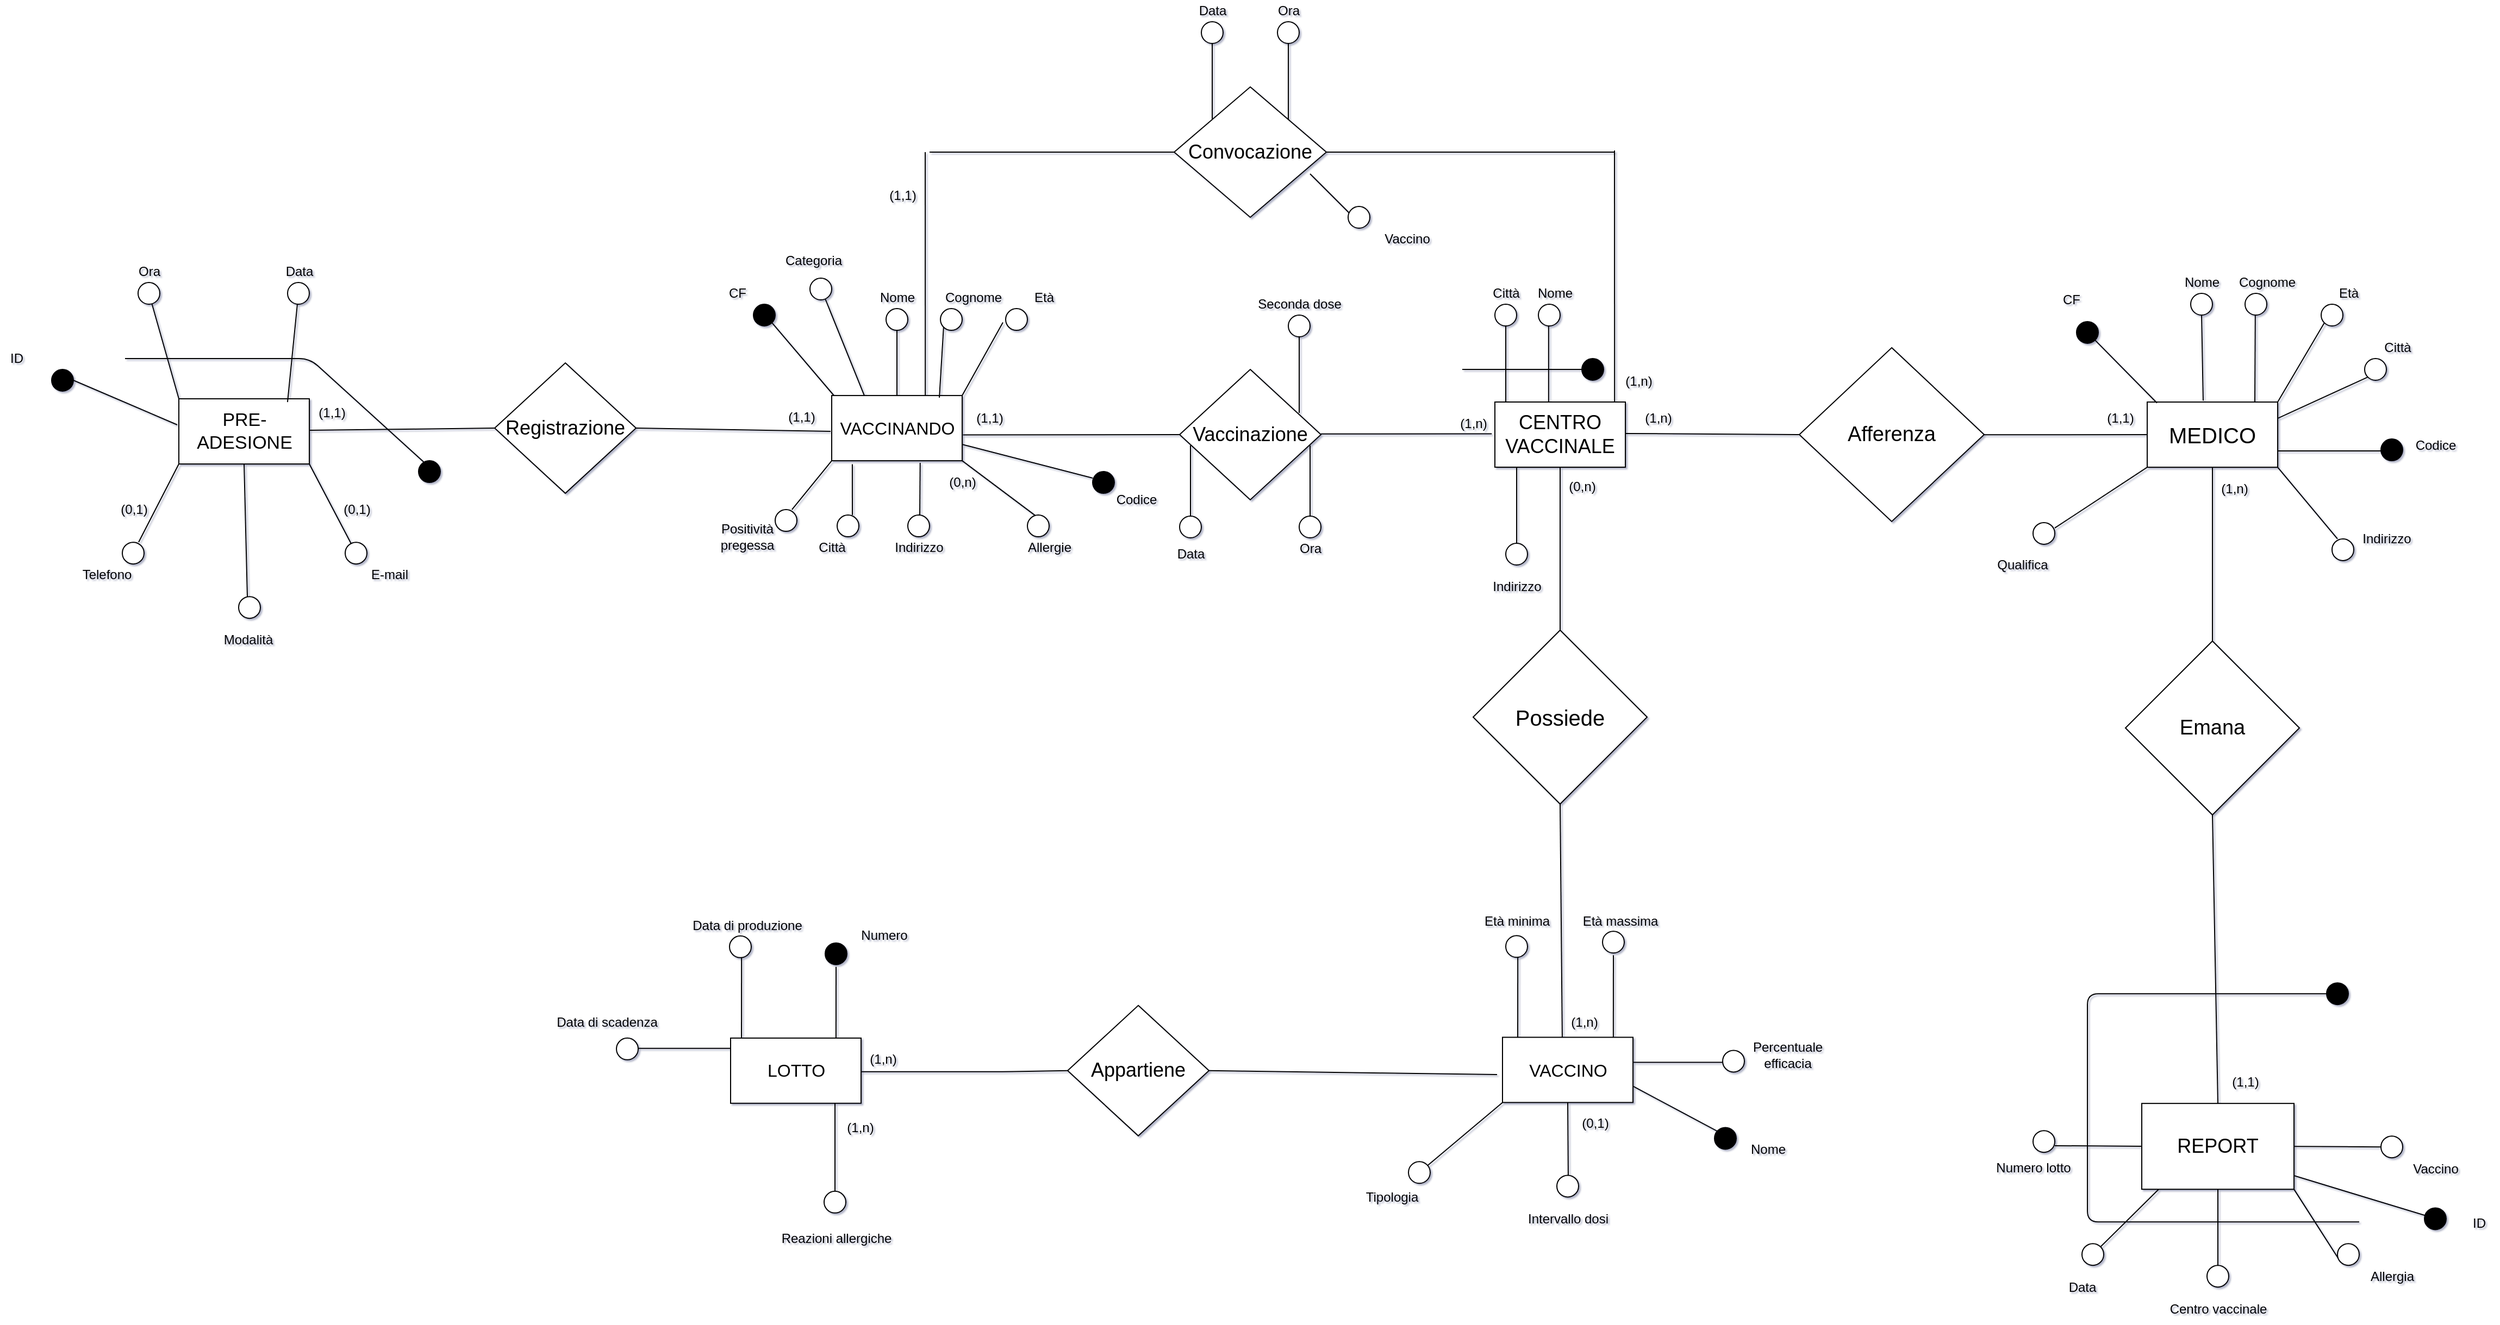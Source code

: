<mxfile version="14.9.8" type="github">
  <diagram id="3u40vcGfyuTVciJH6JJ8" name="Page-1">
    <mxGraphModel dx="1421" dy="1098" grid="1" gridSize="10" guides="1" tooltips="1" connect="1" arrows="1" fold="1" page="0" pageScale="1" pageWidth="1100" pageHeight="850" math="0" shadow="1">
      <root>
        <mxCell id="0" />
        <mxCell id="1" parent="0" />
        <mxCell id="0F26rQ8Cb6kZ93_CO29N-31" value="" style="endArrow=none;html=1;exitX=1.006;exitY=0.81;exitDx=0;exitDy=0;exitPerimeter=0;" parent="1" source="e-IhfpROFF-9cVEiDw-P-118" edge="1">
          <mxGeometry width="50" height="50" relative="1" as="geometry">
            <mxPoint x="632.88" y="370.14" as="sourcePoint" />
            <mxPoint x="790" y="370" as="targetPoint" />
          </mxGeometry>
        </mxCell>
        <mxCell id="0F26rQ8Cb6kZ93_CO29N-32" value="&lt;font style=&quot;font-size: 18px&quot;&gt;Vaccinazione&lt;/font&gt;" style="rhombus;whiteSpace=wrap;html=1;strokeWidth=1;fillColor=#FFFFFF;" parent="1" vertex="1">
          <mxGeometry x="790" y="310" width="130" height="120" as="geometry" />
        </mxCell>
        <mxCell id="0F26rQ8Cb6kZ93_CO29N-33" value="" style="endArrow=none;html=1;exitX=1.024;exitY=0.507;exitDx=0;exitDy=0;exitPerimeter=0;" parent="1" edge="1">
          <mxGeometry width="50" height="50" relative="1" as="geometry">
            <mxPoint x="920.0" y="369.43" as="sourcePoint" />
            <mxPoint x="1077.12" y="369.29" as="targetPoint" />
          </mxGeometry>
        </mxCell>
        <mxCell id="0F26rQ8Cb6kZ93_CO29N-34" value="&lt;font style=&quot;font-size: 18px&quot;&gt;CENTRO VACCINALE&lt;/font&gt;" style="rounded=0;whiteSpace=wrap;html=1;strokeWidth=1;fillColor=#FFFFFF;" parent="1" vertex="1">
          <mxGeometry x="1080" y="340" width="120" height="60" as="geometry" />
        </mxCell>
        <mxCell id="0F26rQ8Cb6kZ93_CO29N-39" value="" style="ellipse;whiteSpace=wrap;html=1;aspect=fixed;strokeWidth=1;" parent="1" vertex="1">
          <mxGeometry x="1080" y="250" width="20" height="20" as="geometry" />
        </mxCell>
        <mxCell id="0F26rQ8Cb6kZ93_CO29N-40" value="" style="ellipse;whiteSpace=wrap;html=1;aspect=fixed;strokeWidth=1;" parent="1" vertex="1">
          <mxGeometry x="1120" y="250" width="20" height="20" as="geometry" />
        </mxCell>
        <mxCell id="0F26rQ8Cb6kZ93_CO29N-41" value="" style="ellipse;whiteSpace=wrap;html=1;aspect=fixed;strokeWidth=1;" parent="1" vertex="1">
          <mxGeometry x="1090" y="470" width="20" height="20" as="geometry" />
        </mxCell>
        <mxCell id="0F26rQ8Cb6kZ93_CO29N-42" value="" style="endArrow=none;html=1;entryX=0;entryY=1;entryDx=0;entryDy=0;" parent="1" edge="1">
          <mxGeometry width="50" height="50" relative="1" as="geometry">
            <mxPoint x="1090" y="340" as="sourcePoint" />
            <mxPoint x="1089.999" y="270.001" as="targetPoint" />
            <Array as="points" />
          </mxGeometry>
        </mxCell>
        <mxCell id="0F26rQ8Cb6kZ93_CO29N-43" value="" style="endArrow=none;html=1;entryX=0;entryY=1;entryDx=0;entryDy=0;" parent="1" edge="1">
          <mxGeometry width="50" height="50" relative="1" as="geometry">
            <mxPoint x="1129.41" y="340" as="sourcePoint" />
            <mxPoint x="1129.409" y="270.001" as="targetPoint" />
            <Array as="points" />
          </mxGeometry>
        </mxCell>
        <mxCell id="0F26rQ8Cb6kZ93_CO29N-44" value="" style="endArrow=none;html=1;entryX=0;entryY=1;entryDx=0;entryDy=0;" parent="1" edge="1">
          <mxGeometry width="50" height="50" relative="1" as="geometry">
            <mxPoint x="1100" y="470" as="sourcePoint" />
            <mxPoint x="1099.999" y="400.001" as="targetPoint" />
            <Array as="points" />
          </mxGeometry>
        </mxCell>
        <mxCell id="0F26rQ8Cb6kZ93_CO29N-46" value="Città" style="text;html=1;align=center;verticalAlign=middle;resizable=0;points=[];autosize=1;strokeColor=none;" parent="1" vertex="1">
          <mxGeometry x="1070" y="230" width="40" height="20" as="geometry" />
        </mxCell>
        <mxCell id="0F26rQ8Cb6kZ93_CO29N-47" value="Nome" style="text;html=1;align=center;verticalAlign=middle;resizable=0;points=[];autosize=1;strokeColor=none;" parent="1" vertex="1">
          <mxGeometry x="1110" y="230" width="50" height="20" as="geometry" />
        </mxCell>
        <mxCell id="0F26rQ8Cb6kZ93_CO29N-48" value="" style="endArrow=none;html=1;" parent="1" edge="1">
          <mxGeometry width="50" height="50" relative="1" as="geometry">
            <mxPoint x="1160" y="310" as="sourcePoint" />
            <mxPoint x="1050" y="310" as="targetPoint" />
            <Array as="points" />
          </mxGeometry>
        </mxCell>
        <mxCell id="0F26rQ8Cb6kZ93_CO29N-51" value="" style="ellipse;whiteSpace=wrap;html=1;aspect=fixed;strokeWidth=1;fillColor=#000000;" parent="1" vertex="1">
          <mxGeometry x="1160" y="300" width="20" height="20" as="geometry" />
        </mxCell>
        <mxCell id="0F26rQ8Cb6kZ93_CO29N-53" value="(1,n)" style="text;html=1;align=center;verticalAlign=middle;resizable=0;points=[];autosize=1;strokeColor=none;" parent="1" vertex="1">
          <mxGeometry x="1040" y="350" width="40" height="20" as="geometry" />
        </mxCell>
        <mxCell id="0F26rQ8Cb6kZ93_CO29N-54" value="" style="endArrow=none;html=1;exitX=0.384;exitY=0.024;exitDx=0;exitDy=0;exitPerimeter=0;" parent="1" edge="1">
          <mxGeometry width="50" height="50" relative="1" as="geometry">
            <mxPoint x="556.08" y="341.44" as="sourcePoint" />
            <mxPoint x="556" y="110" as="targetPoint" />
          </mxGeometry>
        </mxCell>
        <mxCell id="0F26rQ8Cb6kZ93_CO29N-55" value="" style="endArrow=none;html=1;exitX=0.384;exitY=0.024;exitDx=0;exitDy=0;exitPerimeter=0;" parent="1" edge="1">
          <mxGeometry width="50" height="50" relative="1" as="geometry">
            <mxPoint x="1190.08" y="340.0" as="sourcePoint" />
            <mxPoint x="1190" y="108.56" as="targetPoint" />
          </mxGeometry>
        </mxCell>
        <mxCell id="0F26rQ8Cb6kZ93_CO29N-56" value="" style="endArrow=none;html=1;exitX=0;exitY=0.5;exitDx=0;exitDy=0;" parent="1" source="0F26rQ8Cb6kZ93_CO29N-58" edge="1">
          <mxGeometry width="50" height="50" relative="1" as="geometry">
            <mxPoint x="780" y="110" as="sourcePoint" />
            <mxPoint x="560" y="110" as="targetPoint" />
          </mxGeometry>
        </mxCell>
        <mxCell id="0F26rQ8Cb6kZ93_CO29N-57" value="" style="endArrow=none;html=1;entryX=1;entryY=0.5;entryDx=0;entryDy=0;" parent="1" target="0F26rQ8Cb6kZ93_CO29N-58" edge="1">
          <mxGeometry width="50" height="50" relative="1" as="geometry">
            <mxPoint x="1190" y="110" as="sourcePoint" />
            <mxPoint x="950" y="110" as="targetPoint" />
          </mxGeometry>
        </mxCell>
        <mxCell id="0F26rQ8Cb6kZ93_CO29N-58" value="&lt;font style=&quot;font-size: 18px&quot;&gt;Convocazione&lt;/font&gt;" style="rhombus;whiteSpace=wrap;html=1;strokeWidth=1;fillColor=#FFFFFF;" parent="1" vertex="1">
          <mxGeometry x="785" y="50" width="140" height="120" as="geometry" />
        </mxCell>
        <mxCell id="0F26rQ8Cb6kZ93_CO29N-59" value="" style="endArrow=none;html=1;entryX=0;entryY=1;entryDx=0;entryDy=0;" parent="1" edge="1">
          <mxGeometry width="50" height="50" relative="1" as="geometry">
            <mxPoint x="820" y="80" as="sourcePoint" />
            <mxPoint x="819.999" y="10.001" as="targetPoint" />
            <Array as="points" />
          </mxGeometry>
        </mxCell>
        <mxCell id="0F26rQ8Cb6kZ93_CO29N-60" value="" style="endArrow=none;html=1;entryX=0;entryY=1;entryDx=0;entryDy=0;" parent="1" edge="1">
          <mxGeometry width="50" height="50" relative="1" as="geometry">
            <mxPoint x="890" y="80" as="sourcePoint" />
            <mxPoint x="889.999" y="10.001" as="targetPoint" />
            <Array as="points" />
          </mxGeometry>
        </mxCell>
        <mxCell id="0F26rQ8Cb6kZ93_CO29N-61" value="" style="endArrow=none;html=1;entryX=0;entryY=1;entryDx=0;entryDy=0;" parent="1" edge="1">
          <mxGeometry width="50" height="50" relative="1" as="geometry">
            <mxPoint x="800" y="450" as="sourcePoint" />
            <mxPoint x="799.999" y="380.001" as="targetPoint" />
            <Array as="points" />
          </mxGeometry>
        </mxCell>
        <mxCell id="0F26rQ8Cb6kZ93_CO29N-62" value="" style="endArrow=none;html=1;entryX=0;entryY=1;entryDx=0;entryDy=0;" parent="1" edge="1">
          <mxGeometry width="50" height="50" relative="1" as="geometry">
            <mxPoint x="910" y="450" as="sourcePoint" />
            <mxPoint x="909.999" y="380.001" as="targetPoint" />
            <Array as="points" />
          </mxGeometry>
        </mxCell>
        <mxCell id="0F26rQ8Cb6kZ93_CO29N-64" value="" style="endArrow=none;html=1;entryX=0;entryY=1;entryDx=0;entryDy=0;" parent="1" edge="1">
          <mxGeometry width="50" height="50" relative="1" as="geometry">
            <mxPoint x="900" y="350" as="sourcePoint" />
            <mxPoint x="899.999" y="280.001" as="targetPoint" />
            <Array as="points" />
          </mxGeometry>
        </mxCell>
        <mxCell id="0F26rQ8Cb6kZ93_CO29N-66" value="" style="ellipse;whiteSpace=wrap;html=1;aspect=fixed;strokeWidth=1;" parent="1" vertex="1">
          <mxGeometry x="880" y="-10" width="20" height="20" as="geometry" />
        </mxCell>
        <mxCell id="0F26rQ8Cb6kZ93_CO29N-67" value="" style="ellipse;whiteSpace=wrap;html=1;aspect=fixed;strokeWidth=1;" parent="1" vertex="1">
          <mxGeometry x="810" y="-10" width="20" height="20" as="geometry" />
        </mxCell>
        <mxCell id="0F26rQ8Cb6kZ93_CO29N-68" value="" style="ellipse;whiteSpace=wrap;html=1;aspect=fixed;strokeWidth=1;" parent="1" vertex="1">
          <mxGeometry x="890" y="260" width="20" height="20" as="geometry" />
        </mxCell>
        <mxCell id="0F26rQ8Cb6kZ93_CO29N-69" value="" style="ellipse;whiteSpace=wrap;html=1;aspect=fixed;strokeWidth=1;" parent="1" vertex="1">
          <mxGeometry x="900" y="445" width="20" height="20" as="geometry" />
        </mxCell>
        <mxCell id="0F26rQ8Cb6kZ93_CO29N-70" value="" style="ellipse;whiteSpace=wrap;html=1;aspect=fixed;strokeWidth=1;" parent="1" vertex="1">
          <mxGeometry x="790" y="445" width="20" height="20" as="geometry" />
        </mxCell>
        <mxCell id="0F26rQ8Cb6kZ93_CO29N-71" value="Data" style="text;html=1;align=center;verticalAlign=middle;resizable=0;points=[];autosize=1;strokeColor=none;" parent="1" vertex="1">
          <mxGeometry x="800" y="-30" width="40" height="20" as="geometry" />
        </mxCell>
        <mxCell id="0F26rQ8Cb6kZ93_CO29N-72" value="Data" style="text;html=1;align=center;verticalAlign=middle;resizable=0;points=[];autosize=1;strokeColor=none;" parent="1" vertex="1">
          <mxGeometry x="780" y="470" width="40" height="20" as="geometry" />
        </mxCell>
        <mxCell id="0F26rQ8Cb6kZ93_CO29N-73" value="Ora" style="text;html=1;align=center;verticalAlign=middle;resizable=0;points=[];autosize=1;strokeColor=none;" parent="1" vertex="1">
          <mxGeometry x="890" y="465" width="40" height="20" as="geometry" />
        </mxCell>
        <mxCell id="0F26rQ8Cb6kZ93_CO29N-74" value="Seconda dose" style="text;html=1;align=center;verticalAlign=middle;resizable=0;points=[];autosize=1;strokeColor=none;" parent="1" vertex="1">
          <mxGeometry x="855" y="240" width="90" height="20" as="geometry" />
        </mxCell>
        <mxCell id="0F26rQ8Cb6kZ93_CO29N-75" value="Ora" style="text;html=1;align=center;verticalAlign=middle;resizable=0;points=[];autosize=1;strokeColor=none;" parent="1" vertex="1">
          <mxGeometry x="870" y="-30" width="40" height="20" as="geometry" />
        </mxCell>
        <mxCell id="0F26rQ8Cb6kZ93_CO29N-76" value="Indirizzo" style="text;html=1;align=center;verticalAlign=middle;resizable=0;points=[];autosize=1;strokeColor=none;" parent="1" vertex="1">
          <mxGeometry x="1070" y="500" width="60" height="20" as="geometry" />
        </mxCell>
        <mxCell id="0F26rQ8Cb6kZ93_CO29N-77" value="" style="endArrow=none;html=1;exitX=1.024;exitY=0.507;exitDx=0;exitDy=0;exitPerimeter=0;entryX=0;entryY=0.5;entryDx=0;entryDy=0;" parent="1" target="0F26rQ8Cb6kZ93_CO29N-79" edge="1">
          <mxGeometry width="50" height="50" relative="1" as="geometry">
            <mxPoint x="1200" y="368.96" as="sourcePoint" />
            <mxPoint x="1357.12" y="368.82" as="targetPoint" />
          </mxGeometry>
        </mxCell>
        <mxCell id="0F26rQ8Cb6kZ93_CO29N-78" value="&lt;font style=&quot;font-size: 20px&quot;&gt;Possiede&lt;/font&gt;" style="rhombus;whiteSpace=wrap;html=1;strokeWidth=1;fillColor=#FFFFFF;" parent="1" vertex="1">
          <mxGeometry x="1060" y="550" width="160" height="160" as="geometry" />
        </mxCell>
        <mxCell id="0F26rQ8Cb6kZ93_CO29N-79" value="&lt;font style=&quot;font-size: 19px&quot;&gt;Afferenza&lt;/font&gt;" style="rhombus;whiteSpace=wrap;html=1;strokeWidth=1;fillColor=#FFFFFF;" parent="1" vertex="1">
          <mxGeometry x="1360" y="290" width="170" height="160" as="geometry" />
        </mxCell>
        <mxCell id="0F26rQ8Cb6kZ93_CO29N-80" value="" style="endArrow=none;html=1;exitX=1.024;exitY=0.507;exitDx=0;exitDy=0;exitPerimeter=0;" parent="1" edge="1">
          <mxGeometry width="50" height="50" relative="1" as="geometry">
            <mxPoint x="1530" y="370.14" as="sourcePoint" />
            <mxPoint x="1687.12" y="370.0" as="targetPoint" />
          </mxGeometry>
        </mxCell>
        <mxCell id="0F26rQ8Cb6kZ93_CO29N-111" value="" style="endArrow=none;html=1;exitX=0.5;exitY=1;exitDx=0;exitDy=0;entryX=0.5;entryY=0;entryDx=0;entryDy=0;" parent="1" source="0F26rQ8Cb6kZ93_CO29N-34" target="0F26rQ8Cb6kZ93_CO29N-78" edge="1">
          <mxGeometry width="50" height="50" relative="1" as="geometry">
            <mxPoint x="1150" y="479.55" as="sourcePoint" />
            <mxPoint x="1307.12" y="479.41" as="targetPoint" />
          </mxGeometry>
        </mxCell>
        <mxCell id="0F26rQ8Cb6kZ93_CO29N-112" value="" style="endArrow=none;html=1;exitX=0.5;exitY=1;exitDx=0;exitDy=0;entryX=0.5;entryY=0;entryDx=0;entryDy=0;" parent="1" edge="1">
          <mxGeometry width="50" height="50" relative="1" as="geometry">
            <mxPoint x="1140" y="710" as="sourcePoint" />
            <mxPoint x="1142" y="929" as="targetPoint" />
          </mxGeometry>
        </mxCell>
        <mxCell id="0F26rQ8Cb6kZ93_CO29N-124" value="(1,n)" style="text;html=1;align=center;verticalAlign=middle;resizable=0;points=[];autosize=1;strokeColor=none;" parent="1" vertex="1">
          <mxGeometry x="1212" y="346" width="35" height="18" as="geometry" />
        </mxCell>
        <mxCell id="0F26rQ8Cb6kZ93_CO29N-125" value="(0,n)" style="text;html=1;align=center;verticalAlign=middle;resizable=0;points=[];autosize=1;strokeColor=none;" parent="1" vertex="1">
          <mxGeometry x="1142" y="409" width="35" height="18" as="geometry" />
        </mxCell>
        <mxCell id="0F26rQ8Cb6kZ93_CO29N-141" value="" style="endArrow=none;html=1;exitX=0;exitY=0.5;exitDx=0;exitDy=0;entryX=1;entryY=0.5;entryDx=0;entryDy=0;" parent="1" target="0F26rQ8Cb6kZ93_CO29N-168" edge="1">
          <mxGeometry width="50" height="50" relative="1" as="geometry">
            <mxPoint x="1082" y="959" as="sourcePoint" />
            <mxPoint x="830" y="929" as="targetPoint" />
          </mxGeometry>
        </mxCell>
        <mxCell id="0F26rQ8Cb6kZ93_CO29N-143" value="" style="endArrow=none;html=1;exitX=0;exitY=0.5;exitDx=0;exitDy=0;" parent="1" source="0F26rQ8Cb6kZ93_CO29N-168" edge="1">
          <mxGeometry width="50" height="50" relative="1" as="geometry">
            <mxPoint x="647" y="955.83" as="sourcePoint" />
            <mxPoint x="507" y="956.42" as="targetPoint" />
            <Array as="points">
              <mxPoint x="627" y="956.42" />
              <mxPoint x="457" y="956.42" />
            </Array>
          </mxGeometry>
        </mxCell>
        <mxCell id="0F26rQ8Cb6kZ93_CO29N-145" value="" style="endArrow=none;html=1;" parent="1" edge="1">
          <mxGeometry width="50" height="50" relative="1" as="geometry">
            <mxPoint x="473" y="985.42" as="sourcePoint" />
            <mxPoint x="473" y="1068.42" as="targetPoint" />
          </mxGeometry>
        </mxCell>
        <mxCell id="0F26rQ8Cb6kZ93_CO29N-146" value="" style="endArrow=none;html=1;entryX=0.721;entryY=-0.003;entryDx=0;entryDy=0;entryPerimeter=0;" parent="1" edge="1">
          <mxGeometry width="50" height="50" relative="1" as="geometry">
            <mxPoint x="474" y="859.84" as="sourcePoint" />
            <mxPoint x="473.935" y="935.42" as="targetPoint" />
          </mxGeometry>
        </mxCell>
        <mxCell id="0F26rQ8Cb6kZ93_CO29N-147" value="" style="endArrow=none;html=1;entryX=0.721;entryY=-0.003;entryDx=0;entryDy=0;entryPerimeter=0;" parent="1" edge="1">
          <mxGeometry width="50" height="50" relative="1" as="geometry">
            <mxPoint x="387.07" y="849.84" as="sourcePoint" />
            <mxPoint x="387.005" y="925.42" as="targetPoint" />
          </mxGeometry>
        </mxCell>
        <mxCell id="0F26rQ8Cb6kZ93_CO29N-148" value="" style="ellipse;whiteSpace=wrap;html=1;aspect=fixed;strokeWidth=1;fillColor=#000000;" parent="1" vertex="1">
          <mxGeometry x="464" y="837.84" width="20" height="20" as="geometry" />
        </mxCell>
        <mxCell id="0F26rQ8Cb6kZ93_CO29N-149" value="" style="ellipse;whiteSpace=wrap;html=1;aspect=fixed;strokeWidth=1;" parent="1" vertex="1">
          <mxGeometry x="376" y="831.42" width="20" height="20" as="geometry" />
        </mxCell>
        <mxCell id="0F26rQ8Cb6kZ93_CO29N-150" value="Data di produzione" style="text;html=1;align=center;verticalAlign=middle;resizable=0;points=[];autosize=1;strokeColor=none;" parent="1" vertex="1">
          <mxGeometry x="337" y="813.42" width="110" height="18" as="geometry" />
        </mxCell>
        <mxCell id="0F26rQ8Cb6kZ93_CO29N-151" value="Numero" style="text;html=1;align=center;verticalAlign=middle;resizable=0;points=[];autosize=1;strokeColor=none;" parent="1" vertex="1">
          <mxGeometry x="488" y="820.84" width="60" height="20" as="geometry" />
        </mxCell>
        <mxCell id="0F26rQ8Cb6kZ93_CO29N-152" value="" style="ellipse;whiteSpace=wrap;html=1;aspect=fixed;strokeWidth=1;" parent="1" vertex="1">
          <mxGeometry x="463" y="1066.42" width="20" height="20" as="geometry" />
        </mxCell>
        <mxCell id="0F26rQ8Cb6kZ93_CO29N-153" value="Reazioni allergiche " style="text;html=1;align=center;verticalAlign=middle;resizable=0;points=[];autosize=1;strokeColor=none;" parent="1" vertex="1">
          <mxGeometry x="418" y="1101.42" width="111" height="18" as="geometry" />
        </mxCell>
        <mxCell id="0F26rQ8Cb6kZ93_CO29N-154" value="" style="endArrow=none;html=1;" parent="1" edge="1">
          <mxGeometry width="50" height="50" relative="1" as="geometry">
            <mxPoint x="292" y="934.83" as="sourcePoint" />
            <mxPoint x="377" y="934.83" as="targetPoint" />
          </mxGeometry>
        </mxCell>
        <mxCell id="0F26rQ8Cb6kZ93_CO29N-155" value="" style="ellipse;whiteSpace=wrap;html=1;aspect=fixed;strokeWidth=1;fillColor=#FFFFFF;" parent="1" vertex="1">
          <mxGeometry x="272" y="925.42" width="20" height="20" as="geometry" />
        </mxCell>
        <mxCell id="0F26rQ8Cb6kZ93_CO29N-156" value="Data di scadenza" style="text;html=1;align=center;verticalAlign=middle;resizable=0;points=[];autosize=1;strokeColor=none;" parent="1" vertex="1">
          <mxGeometry x="208" y="901.42" width="110" height="20" as="geometry" />
        </mxCell>
        <mxCell id="0F26rQ8Cb6kZ93_CO29N-159" value="(1,n)" style="text;html=1;align=center;verticalAlign=middle;resizable=0;points=[];autosize=1;strokeColor=none;" parent="1" vertex="1">
          <mxGeometry x="497" y="935.42" width="40" height="20" as="geometry" />
        </mxCell>
        <mxCell id="0F26rQ8Cb6kZ93_CO29N-160" value="(1,n)" style="text;html=1;align=center;verticalAlign=middle;resizable=0;points=[];autosize=1;strokeColor=none;" parent="1" vertex="1">
          <mxGeometry x="478" y="999.42" width="35" height="18" as="geometry" />
        </mxCell>
        <mxCell id="0F26rQ8Cb6kZ93_CO29N-168" value="&lt;font style=&quot;font-size: 18px&quot;&gt;Appartiene&lt;/font&gt;" style="rhombus;whiteSpace=wrap;html=1;strokeWidth=1;fillColor=#FFFFFF;" parent="1" vertex="1">
          <mxGeometry x="687" y="895.42" width="130" height="120" as="geometry" />
        </mxCell>
        <mxCell id="0F26rQ8Cb6kZ93_CO29N-169" value="" style="rounded=0;whiteSpace=wrap;html=1;" parent="1" vertex="1">
          <mxGeometry x="377" y="925.42" width="120" height="60" as="geometry" />
        </mxCell>
        <mxCell id="0F26rQ8Cb6kZ93_CO29N-170" value="LOTTO" style="text;html=1;resizable=0;autosize=1;align=center;verticalAlign=middle;points=[];fillColor=none;strokeColor=none;rounded=0;fontSize=16;" parent="1" vertex="1">
          <mxGeometry x="402" y="945.42" width="70" height="20" as="geometry" />
        </mxCell>
        <mxCell id="0F26rQ8Cb6kZ93_CO29N-195" value="&lt;font style=&quot;font-size: 18px&quot;&gt;Registrazione&lt;/font&gt;" style="rhombus;whiteSpace=wrap;html=1;strokeWidth=1;fillColor=#FFFFFF;" parent="1" vertex="1">
          <mxGeometry x="160" y="304.04" width="130" height="120" as="geometry" />
        </mxCell>
        <mxCell id="0F26rQ8Cb6kZ93_CO29N-196" value="" style="endArrow=none;html=1;entryX=0;entryY=0.5;entryDx=0;entryDy=0;" parent="1" target="0F26rQ8Cb6kZ93_CO29N-195" edge="1">
          <mxGeometry width="50" height="50" relative="1" as="geometry">
            <mxPoint x="-10" y="366" as="sourcePoint" />
            <mxPoint x="190" y="366" as="targetPoint" />
          </mxGeometry>
        </mxCell>
        <mxCell id="4PJkP2hZGQYC7vFWOn__-1" value="(1,n)" style="text;html=1;align=center;verticalAlign=middle;resizable=0;points=[];autosize=1;strokeColor=none;" parent="1" vertex="1">
          <mxGeometry x="1194" y="312" width="35" height="18" as="geometry" />
        </mxCell>
        <mxCell id="4PJkP2hZGQYC7vFWOn__-3" value="" style="endArrow=none;html=1;" parent="1" edge="1">
          <mxGeometry width="50" height="50" relative="1" as="geometry">
            <mxPoint x="950" y="170" as="sourcePoint" />
            <mxPoint x="910" y="130" as="targetPoint" />
            <Array as="points" />
          </mxGeometry>
        </mxCell>
        <mxCell id="4PJkP2hZGQYC7vFWOn__-4" value="" style="ellipse;whiteSpace=wrap;html=1;aspect=fixed;strokeWidth=1;" parent="1" vertex="1">
          <mxGeometry x="945" y="160" width="20" height="20" as="geometry" />
        </mxCell>
        <mxCell id="4PJkP2hZGQYC7vFWOn__-5" value="Vaccino" style="text;html=1;align=center;verticalAlign=middle;resizable=0;points=[];autosize=1;strokeColor=none;" parent="1" vertex="1">
          <mxGeometry x="969" y="180" width="60" height="20" as="geometry" />
        </mxCell>
        <mxCell id="4PJkP2hZGQYC7vFWOn__-6" value="&lt;font style=&quot;font-size: 19px&quot;&gt;Emana&lt;/font&gt;" style="rhombus;whiteSpace=wrap;html=1;strokeWidth=1;fillColor=#FFFFFF;" parent="1" vertex="1">
          <mxGeometry x="1660" y="560" width="160" height="160" as="geometry" />
        </mxCell>
        <mxCell id="4PJkP2hZGQYC7vFWOn__-7" value="" style="endArrow=none;html=1;entryX=0.11;entryY=1.002;entryDx=0;entryDy=0;entryPerimeter=0;" parent="1" source="4PJkP2hZGQYC7vFWOn__-9" target="4PJkP2hZGQYC7vFWOn__-19" edge="1">
          <mxGeometry width="50" height="50" relative="1" as="geometry">
            <mxPoint x="1610.06" y="1116.84" as="sourcePoint" />
            <mxPoint x="1690" y="1094.58" as="targetPoint" />
          </mxGeometry>
        </mxCell>
        <mxCell id="4PJkP2hZGQYC7vFWOn__-8" value="" style="endArrow=none;html=1;entryX=0.5;entryY=1;entryDx=0;entryDy=0;" parent="1" target="4PJkP2hZGQYC7vFWOn__-19" edge="1">
          <mxGeometry width="50" height="50" relative="1" as="geometry">
            <mxPoint x="1745" y="1134.58" as="sourcePoint" />
            <mxPoint x="1804.995" y="640.0" as="targetPoint" />
          </mxGeometry>
        </mxCell>
        <mxCell id="4PJkP2hZGQYC7vFWOn__-9" value="" style="ellipse;whiteSpace=wrap;html=1;aspect=fixed;strokeWidth=1;" parent="1" vertex="1">
          <mxGeometry x="1620" y="1114.58" width="20" height="20" as="geometry" />
        </mxCell>
        <mxCell id="4PJkP2hZGQYC7vFWOn__-10" value="" style="ellipse;whiteSpace=wrap;html=1;aspect=fixed;strokeWidth=1;" parent="1" vertex="1">
          <mxGeometry x="1735" y="1134.58" width="20" height="20" as="geometry" />
        </mxCell>
        <mxCell id="4PJkP2hZGQYC7vFWOn__-11" value="" style="endArrow=none;html=1;exitX=1;exitY=1;exitDx=0;exitDy=0;entryX=0;entryY=1;entryDx=0;entryDy=0;" parent="1" source="4PJkP2hZGQYC7vFWOn__-19" target="4PJkP2hZGQYC7vFWOn__-12" edge="1">
          <mxGeometry width="50" height="50" relative="1" as="geometry">
            <mxPoint x="1804.48" y="660" as="sourcePoint" />
            <mxPoint x="1935" y="994.58" as="targetPoint" />
          </mxGeometry>
        </mxCell>
        <mxCell id="4PJkP2hZGQYC7vFWOn__-12" value="" style="ellipse;whiteSpace=wrap;html=1;aspect=fixed;strokeWidth=1;" parent="1" vertex="1">
          <mxGeometry x="1855" y="1114.58" width="20" height="20" as="geometry" />
        </mxCell>
        <mxCell id="4PJkP2hZGQYC7vFWOn__-13" value="Data" style="text;html=1;align=center;verticalAlign=middle;resizable=0;points=[];autosize=1;strokeColor=none;" parent="1" vertex="1">
          <mxGeometry x="1600" y="1144.58" width="40" height="20" as="geometry" />
        </mxCell>
        <mxCell id="4PJkP2hZGQYC7vFWOn__-14" value="Centro vaccinale" style="text;html=1;align=center;verticalAlign=middle;resizable=0;points=[];autosize=1;strokeColor=none;" parent="1" vertex="1">
          <mxGeometry x="1695" y="1164.58" width="100" height="20" as="geometry" />
        </mxCell>
        <mxCell id="4PJkP2hZGQYC7vFWOn__-15" value="Allergia" style="text;html=1;align=center;verticalAlign=middle;resizable=0;points=[];autosize=1;strokeColor=none;" parent="1" vertex="1">
          <mxGeometry x="1875" y="1134.58" width="60" height="20" as="geometry" />
        </mxCell>
        <mxCell id="4PJkP2hZGQYC7vFWOn__-19" value="&lt;font style=&quot;font-size: 18px&quot;&gt;REPORT&lt;/font&gt;" style="rounded=0;whiteSpace=wrap;html=1;" parent="1" vertex="1">
          <mxGeometry x="1675" y="985.58" width="140" height="79" as="geometry" />
        </mxCell>
        <mxCell id="4PJkP2hZGQYC7vFWOn__-20" value="" style="endArrow=none;html=1;entryX=0.5;entryY=1;entryDx=0;entryDy=0;exitX=0.5;exitY=0;exitDx=0;exitDy=0;" parent="1" source="4PJkP2hZGQYC7vFWOn__-19" target="4PJkP2hZGQYC7vFWOn__-6" edge="1">
          <mxGeometry width="50" height="50" relative="1" as="geometry">
            <mxPoint x="1740" y="980" as="sourcePoint" />
            <mxPoint x="1555" y="814.58" as="targetPoint" />
          </mxGeometry>
        </mxCell>
        <mxCell id="4PJkP2hZGQYC7vFWOn__-22" value="" style="endArrow=none;html=1;exitX=1;exitY=0.5;exitDx=0;exitDy=0;" parent="1" source="4PJkP2hZGQYC7vFWOn__-19" edge="1">
          <mxGeometry width="50" height="50" relative="1" as="geometry">
            <mxPoint x="1825" y="1074.58" as="sourcePoint" />
            <mxPoint x="1895" y="1025.58" as="targetPoint" />
          </mxGeometry>
        </mxCell>
        <mxCell id="4PJkP2hZGQYC7vFWOn__-23" value="" style="ellipse;whiteSpace=wrap;html=1;aspect=fixed;strokeWidth=1;" parent="1" vertex="1">
          <mxGeometry x="1895" y="1015.58" width="20" height="20" as="geometry" />
        </mxCell>
        <mxCell id="4PJkP2hZGQYC7vFWOn__-26" value="" style="endArrow=none;html=1;exitX=1;exitY=0.5;exitDx=0;exitDy=0;" parent="1" edge="1">
          <mxGeometry width="50" height="50" relative="1" as="geometry">
            <mxPoint x="1595" y="1024.49" as="sourcePoint" />
            <mxPoint x="1675" y="1024.99" as="targetPoint" />
          </mxGeometry>
        </mxCell>
        <mxCell id="4PJkP2hZGQYC7vFWOn__-27" value="" style="ellipse;whiteSpace=wrap;html=1;aspect=fixed;strokeWidth=1;" parent="1" vertex="1">
          <mxGeometry x="1575" y="1010.58" width="20" height="20" as="geometry" />
        </mxCell>
        <mxCell id="4PJkP2hZGQYC7vFWOn__-28" value="Numero lotto" style="text;html=1;align=center;verticalAlign=middle;resizable=0;points=[];autosize=1;strokeColor=none;" parent="1" vertex="1">
          <mxGeometry x="1535" y="1034.58" width="80" height="20" as="geometry" />
        </mxCell>
        <mxCell id="4PJkP2hZGQYC7vFWOn__-29" value="Vaccino" style="text;html=1;align=center;verticalAlign=middle;resizable=0;points=[];autosize=1;strokeColor=none;" parent="1" vertex="1">
          <mxGeometry x="1915" y="1035.58" width="60" height="20" as="geometry" />
        </mxCell>
        <mxCell id="4PJkP2hZGQYC7vFWOn__-30" value="(1,1)" style="text;html=1;align=center;verticalAlign=middle;resizable=0;points=[];autosize=1;strokeColor=none;" parent="1" vertex="1">
          <mxGeometry x="1750" y="955.58" width="40" height="20" as="geometry" />
        </mxCell>
        <mxCell id="4PJkP2hZGQYC7vFWOn__-34" value="" style="ellipse;whiteSpace=wrap;html=1;aspect=fixed;strokeWidth=1;fillColor=#000000;" parent="1" vertex="1">
          <mxGeometry x="1845" y="874.58" width="20" height="20" as="geometry" />
        </mxCell>
        <mxCell id="4PJkP2hZGQYC7vFWOn__-35" value="" style="endArrow=none;html=1;" parent="1" target="4PJkP2hZGQYC7vFWOn__-34" edge="1">
          <mxGeometry width="50" height="50" relative="1" as="geometry">
            <mxPoint x="1875" y="1094.58" as="sourcePoint" />
            <mxPoint x="1625" y="964.58" as="targetPoint" />
            <Array as="points">
              <mxPoint x="1625" y="1094.58" />
              <mxPoint x="1625" y="884.58" />
            </Array>
          </mxGeometry>
        </mxCell>
        <mxCell id="e-IhfpROFF-9cVEiDw-P-52" value="&lt;font style=&quot;font-size: 17px&quot;&gt;PRE-ADESIONE&lt;/font&gt;" style="rounded=0;whiteSpace=wrap;html=1;" parent="1" vertex="1">
          <mxGeometry x="-130.5" y="337.04" width="120" height="60" as="geometry" />
        </mxCell>
        <mxCell id="e-IhfpROFF-9cVEiDw-P-53" value="" style="endArrow=none;html=1;exitX=0.669;exitY=0.192;exitDx=0;exitDy=0;exitPerimeter=0;" parent="1" edge="1">
          <mxGeometry width="50" height="50" relative="1" as="geometry">
            <mxPoint x="-30.53" y="340.04" as="sourcePoint" />
            <mxPoint x="-20.5" y="240.0" as="targetPoint" />
          </mxGeometry>
        </mxCell>
        <mxCell id="e-IhfpROFF-9cVEiDw-P-54" value="" style="ellipse;whiteSpace=wrap;html=1;aspect=fixed;strokeWidth=1;" parent="1" vertex="1">
          <mxGeometry x="-30.5" y="230.0" width="20" height="20" as="geometry" />
        </mxCell>
        <mxCell id="e-IhfpROFF-9cVEiDw-P-55" value="Data " style="text;html=1;align=center;verticalAlign=middle;resizable=0;points=[];autosize=1;strokeColor=none;" parent="1" vertex="1">
          <mxGeometry x="-40.5" y="210.0" width="40" height="20" as="geometry" />
        </mxCell>
        <mxCell id="e-IhfpROFF-9cVEiDw-P-56" value="" style="endArrow=none;html=1;exitX=0;exitY=0;exitDx=0;exitDy=0;" parent="1" edge="1">
          <mxGeometry width="50" height="50" relative="1" as="geometry">
            <mxPoint x="-130.5" y="337.04" as="sourcePoint" />
            <mxPoint x="-158" y="240.0" as="targetPoint" />
          </mxGeometry>
        </mxCell>
        <mxCell id="e-IhfpROFF-9cVEiDw-P-57" value="" style="ellipse;whiteSpace=wrap;html=1;aspect=fixed;strokeWidth=1;" parent="1" vertex="1">
          <mxGeometry x="-168" y="230.0" width="20" height="20" as="geometry" />
        </mxCell>
        <mxCell id="e-IhfpROFF-9cVEiDw-P-58" value="Ora" style="text;html=1;align=center;verticalAlign=middle;resizable=0;points=[];autosize=1;strokeColor=none;" parent="1" vertex="1">
          <mxGeometry x="-178" y="210.0" width="40" height="20" as="geometry" />
        </mxCell>
        <mxCell id="e-IhfpROFF-9cVEiDw-P-60" value="" style="ellipse;whiteSpace=wrap;html=1;aspect=fixed;strokeWidth=1;fillColor=#000000;" parent="1" vertex="1">
          <mxGeometry x="-247.5" y="310.0" width="20" height="20" as="geometry" />
        </mxCell>
        <mxCell id="e-IhfpROFF-9cVEiDw-P-61" value="(1,1)" style="text;html=1;align=center;verticalAlign=middle;resizable=0;points=[];autosize=1;strokeColor=none;" parent="1" vertex="1">
          <mxGeometry x="-10.5" y="340.04" width="40" height="20" as="geometry" />
        </mxCell>
        <mxCell id="e-IhfpROFF-9cVEiDw-P-64" value="" style="endArrow=none;html=1;entryX=0;entryY=1;entryDx=0;entryDy=0;" parent="1" target="e-IhfpROFF-9cVEiDw-P-52" edge="1">
          <mxGeometry width="50" height="50" relative="1" as="geometry">
            <mxPoint x="-167.5" y="469.04" as="sourcePoint" />
            <mxPoint x="-148" y="250.0" as="targetPoint" />
          </mxGeometry>
        </mxCell>
        <mxCell id="e-IhfpROFF-9cVEiDw-P-65" value="" style="endArrow=none;html=1;entryX=1;entryY=1;entryDx=0;entryDy=0;" parent="1" target="e-IhfpROFF-9cVEiDw-P-52" edge="1">
          <mxGeometry width="50" height="50" relative="1" as="geometry">
            <mxPoint x="32.5" y="479.04" as="sourcePoint" />
            <mxPoint x="22.5" y="549.04" as="targetPoint" />
          </mxGeometry>
        </mxCell>
        <mxCell id="e-IhfpROFF-9cVEiDw-P-66" value="" style="endArrow=none;html=1;entryX=0.5;entryY=1;entryDx=0;entryDy=0;" parent="1" target="e-IhfpROFF-9cVEiDw-P-52" edge="1">
          <mxGeometry width="50" height="50" relative="1" as="geometry">
            <mxPoint x="-67.5" y="519.04" as="sourcePoint" />
            <mxPoint x="22.5" y="549.04" as="targetPoint" />
          </mxGeometry>
        </mxCell>
        <mxCell id="e-IhfpROFF-9cVEiDw-P-67" value="" style="ellipse;whiteSpace=wrap;html=1;aspect=fixed;strokeWidth=1;" parent="1" vertex="1">
          <mxGeometry x="22.5" y="469.08" width="20" height="20" as="geometry" />
        </mxCell>
        <mxCell id="e-IhfpROFF-9cVEiDw-P-68" value="" style="ellipse;whiteSpace=wrap;html=1;aspect=fixed;strokeWidth=1;" parent="1" vertex="1">
          <mxGeometry x="-75.5" y="519.08" width="20" height="20" as="geometry" />
        </mxCell>
        <mxCell id="e-IhfpROFF-9cVEiDw-P-69" value="" style="ellipse;whiteSpace=wrap;html=1;aspect=fixed;strokeWidth=1;" parent="1" vertex="1">
          <mxGeometry x="-182.5" y="469.08" width="20" height="20" as="geometry" />
        </mxCell>
        <mxCell id="e-IhfpROFF-9cVEiDw-P-70" value="Telefono" style="text;html=1;align=center;verticalAlign=middle;resizable=0;points=[];autosize=1;strokeColor=none;" parent="1" vertex="1">
          <mxGeometry x="-227.5" y="489.04" width="60" height="20" as="geometry" />
        </mxCell>
        <mxCell id="e-IhfpROFF-9cVEiDw-P-71" value="E-mail" style="text;html=1;align=center;verticalAlign=middle;resizable=0;points=[];autosize=1;strokeColor=none;" parent="1" vertex="1">
          <mxGeometry x="37.5" y="489.04" width="50" height="20" as="geometry" />
        </mxCell>
        <mxCell id="e-IhfpROFF-9cVEiDw-P-72" value="(0,1)" style="text;html=1;align=center;verticalAlign=middle;resizable=0;points=[];autosize=1;strokeColor=none;" parent="1" vertex="1">
          <mxGeometry x="12.5" y="429.04" width="40" height="20" as="geometry" />
        </mxCell>
        <mxCell id="e-IhfpROFF-9cVEiDw-P-73" value="(0,1)" style="text;html=1;align=center;verticalAlign=middle;resizable=0;points=[];autosize=1;strokeColor=none;" parent="1" vertex="1">
          <mxGeometry x="-192.5" y="429.04" width="40" height="20" as="geometry" />
        </mxCell>
        <mxCell id="e-IhfpROFF-9cVEiDw-P-74" value="Modalità" style="text;html=1;align=center;verticalAlign=middle;resizable=0;points=[];autosize=1;strokeColor=none;" parent="1" vertex="1">
          <mxGeometry x="-97.5" y="549.04" width="60" height="20" as="geometry" />
        </mxCell>
        <mxCell id="e-IhfpROFF-9cVEiDw-P-117" value="" style="rounded=0;whiteSpace=wrap;html=1;" parent="1" vertex="1">
          <mxGeometry x="470" y="334.04" width="120" height="60" as="geometry" />
        </mxCell>
        <mxCell id="e-IhfpROFF-9cVEiDw-P-118" value="VACCINANDO" style="text;html=1;resizable=0;autosize=1;align=center;verticalAlign=middle;points=[];fillColor=none;strokeColor=none;rounded=0;fontSize=16;" parent="1" vertex="1">
          <mxGeometry x="470" y="354.04" width="120" height="20" as="geometry" />
        </mxCell>
        <mxCell id="e-IhfpROFF-9cVEiDw-P-119" value="" style="ellipse;whiteSpace=wrap;html=1;aspect=fixed;strokeWidth=1;fillColor=#000000;" parent="1" vertex="1">
          <mxGeometry x="398" y="250.0" width="20" height="20" as="geometry" />
        </mxCell>
        <mxCell id="e-IhfpROFF-9cVEiDw-P-120" value="" style="endArrow=none;html=1;entryX=1;entryY=1;entryDx=0;entryDy=0;" parent="1" target="e-IhfpROFF-9cVEiDw-P-119" edge="1">
          <mxGeometry width="50" height="50" relative="1" as="geometry">
            <mxPoint x="472" y="334.0" as="sourcePoint" />
            <mxPoint x="480.0" y="274.04" as="targetPoint" />
          </mxGeometry>
        </mxCell>
        <mxCell id="e-IhfpROFF-9cVEiDw-P-121" value="&lt;div&gt;CF&lt;/div&gt;" style="text;html=1;align=center;verticalAlign=middle;resizable=0;points=[];autosize=1;strokeColor=none;" parent="1" vertex="1">
          <mxGeometry x="368" y="230" width="30" height="20" as="geometry" />
        </mxCell>
        <mxCell id="e-IhfpROFF-9cVEiDw-P-122" value="" style="ellipse;whiteSpace=wrap;html=1;aspect=fixed;strokeWidth=1;" parent="1" vertex="1">
          <mxGeometry x="520" y="254.04" width="20" height="20" as="geometry" />
        </mxCell>
        <mxCell id="e-IhfpROFF-9cVEiDw-P-123" value="" style="endArrow=none;html=1;entryX=0.5;entryY=1;entryDx=0;entryDy=0;" parent="1" source="e-IhfpROFF-9cVEiDw-P-117" target="e-IhfpROFF-9cVEiDw-P-122" edge="1">
          <mxGeometry width="50" height="50" relative="1" as="geometry">
            <mxPoint x="880" y="424.04" as="sourcePoint" />
            <mxPoint x="930" y="374.04" as="targetPoint" />
          </mxGeometry>
        </mxCell>
        <mxCell id="e-IhfpROFF-9cVEiDw-P-124" value="Nome" style="text;html=1;align=center;verticalAlign=middle;resizable=0;points=[];autosize=1;strokeColor=none;" parent="1" vertex="1">
          <mxGeometry x="505" y="234.04" width="50" height="20" as="geometry" />
        </mxCell>
        <mxCell id="e-IhfpROFF-9cVEiDw-P-125" value="" style="ellipse;whiteSpace=wrap;html=1;aspect=fixed;strokeWidth=1;" parent="1" vertex="1">
          <mxGeometry x="570" y="254.04" width="20" height="20" as="geometry" />
        </mxCell>
        <mxCell id="e-IhfpROFF-9cVEiDw-P-126" value="" style="ellipse;whiteSpace=wrap;html=1;aspect=fixed;strokeWidth=1;" parent="1" vertex="1">
          <mxGeometry x="630" y="254.04" width="20" height="20" as="geometry" />
        </mxCell>
        <mxCell id="e-IhfpROFF-9cVEiDw-P-127" value="" style="endArrow=none;html=1;entryX=0;entryY=1;entryDx=0;entryDy=0;exitX=0.825;exitY=0.033;exitDx=0;exitDy=0;exitPerimeter=0;" parent="1" source="e-IhfpROFF-9cVEiDw-P-117" target="e-IhfpROFF-9cVEiDw-P-125" edge="1">
          <mxGeometry width="50" height="50" relative="1" as="geometry">
            <mxPoint x="540" y="344.04" as="sourcePoint" />
            <mxPoint x="540" y="284.04" as="targetPoint" />
            <Array as="points" />
          </mxGeometry>
        </mxCell>
        <mxCell id="e-IhfpROFF-9cVEiDw-P-128" value="" style="endArrow=none;html=1;exitX=1.021;exitY=-0.135;exitDx=0;exitDy=0;exitPerimeter=0;" parent="1" edge="1">
          <mxGeometry width="50" height="50" relative="1" as="geometry">
            <mxPoint x="590.0" y="334.04" as="sourcePoint" />
            <mxPoint x="627.48" y="266.74" as="targetPoint" />
          </mxGeometry>
        </mxCell>
        <mxCell id="e-IhfpROFF-9cVEiDw-P-129" value="Cognome" style="text;html=1;align=center;verticalAlign=middle;resizable=0;points=[];autosize=1;strokeColor=none;" parent="1" vertex="1">
          <mxGeometry x="565" y="234.04" width="70" height="20" as="geometry" />
        </mxCell>
        <mxCell id="e-IhfpROFF-9cVEiDw-P-130" value="Età" style="text;html=1;align=center;verticalAlign=middle;resizable=0;points=[];autosize=1;strokeColor=none;" parent="1" vertex="1">
          <mxGeometry x="650" y="234.04" width="30" height="20" as="geometry" />
        </mxCell>
        <mxCell id="e-IhfpROFF-9cVEiDw-P-131" value="" style="endArrow=none;html=1;exitX=1;exitY=1;exitDx=0;exitDy=0;entryX=1;entryY=0.5;entryDx=0;entryDy=0;" parent="1" source="e-IhfpROFF-9cVEiDw-P-117" target="e-IhfpROFF-9cVEiDw-P-132" edge="1">
          <mxGeometry width="50" height="50" relative="1" as="geometry">
            <mxPoint x="602.52" y="361.34" as="sourcePoint" />
            <mxPoint x="660" y="394.04" as="targetPoint" />
          </mxGeometry>
        </mxCell>
        <mxCell id="e-IhfpROFF-9cVEiDw-P-132" value="" style="ellipse;whiteSpace=wrap;html=1;aspect=fixed;strokeWidth=1;" parent="1" vertex="1">
          <mxGeometry x="650" y="444.04" width="20" height="20" as="geometry" />
        </mxCell>
        <mxCell id="e-IhfpROFF-9cVEiDw-P-133" value="&lt;div&gt;Allergie&lt;/div&gt;" style="text;html=1;align=center;verticalAlign=middle;resizable=0;points=[];autosize=1;strokeColor=none;" parent="1" vertex="1">
          <mxGeometry x="640" y="464.04" width="60" height="20" as="geometry" />
        </mxCell>
        <mxCell id="e-IhfpROFF-9cVEiDw-P-134" value="(0,n)" style="text;html=1;align=center;verticalAlign=middle;resizable=0;points=[];autosize=1;strokeColor=none;" parent="1" vertex="1">
          <mxGeometry x="570" y="404.04" width="40" height="20" as="geometry" />
        </mxCell>
        <mxCell id="e-IhfpROFF-9cVEiDw-P-135" value="" style="endArrow=none;html=1;exitX=0.678;exitY=1.033;exitDx=0;exitDy=0;exitPerimeter=0;" parent="1" source="e-IhfpROFF-9cVEiDw-P-117" edge="1">
          <mxGeometry width="50" height="50" relative="1" as="geometry">
            <mxPoint x="600" y="404.04" as="sourcePoint" />
            <mxPoint x="551" y="444.04" as="targetPoint" />
          </mxGeometry>
        </mxCell>
        <mxCell id="e-IhfpROFF-9cVEiDw-P-136" value="" style="endArrow=none;html=1;exitX=0.158;exitY=1.053;exitDx=0;exitDy=0;exitPerimeter=0;" parent="1" source="e-IhfpROFF-9cVEiDw-P-117" edge="1">
          <mxGeometry width="50" height="50" relative="1" as="geometry">
            <mxPoint x="610" y="414.04" as="sourcePoint" />
            <mxPoint x="489.0" y="444.04" as="targetPoint" />
          </mxGeometry>
        </mxCell>
        <mxCell id="e-IhfpROFF-9cVEiDw-P-137" value="" style="ellipse;whiteSpace=wrap;html=1;aspect=fixed;strokeWidth=1;" parent="1" vertex="1">
          <mxGeometry x="540" y="444.04" width="20" height="20" as="geometry" />
        </mxCell>
        <mxCell id="e-IhfpROFF-9cVEiDw-P-138" value="" style="ellipse;whiteSpace=wrap;html=1;aspect=fixed;strokeWidth=1;" parent="1" vertex="1">
          <mxGeometry x="475" y="444.04" width="20" height="20" as="geometry" />
        </mxCell>
        <mxCell id="e-IhfpROFF-9cVEiDw-P-139" value="Indirizzo" style="text;html=1;align=center;verticalAlign=middle;resizable=0;points=[];autosize=1;strokeColor=none;" parent="1" vertex="1">
          <mxGeometry x="520" y="464.04" width="60" height="20" as="geometry" />
        </mxCell>
        <mxCell id="e-IhfpROFF-9cVEiDw-P-140" value="Città" style="text;html=1;align=center;verticalAlign=middle;resizable=0;points=[];autosize=1;strokeColor=none;" parent="1" vertex="1">
          <mxGeometry x="450" y="464.04" width="40" height="20" as="geometry" />
        </mxCell>
        <mxCell id="e-IhfpROFF-9cVEiDw-P-142" value="" style="endArrow=none;html=1;entryX=0;entryY=1;entryDx=0;entryDy=0;" parent="1" target="e-IhfpROFF-9cVEiDw-P-117" edge="1">
          <mxGeometry width="50" height="50" relative="1" as="geometry">
            <mxPoint x="433.41" y="439.04" as="sourcePoint" />
            <mxPoint x="433.41" y="379.04" as="targetPoint" />
          </mxGeometry>
        </mxCell>
        <mxCell id="e-IhfpROFF-9cVEiDw-P-143" value="" style="ellipse;whiteSpace=wrap;html=1;aspect=fixed;strokeWidth=1;" parent="1" vertex="1">
          <mxGeometry x="418" y="439.04" width="20" height="20" as="geometry" />
        </mxCell>
        <mxCell id="e-IhfpROFF-9cVEiDw-P-144" value="&lt;div&gt;Positività &lt;br&gt;&lt;/div&gt;&lt;div&gt;pregessa&lt;/div&gt;" style="text;html=1;align=center;verticalAlign=middle;resizable=0;points=[];autosize=1;strokeColor=none;" parent="1" vertex="1">
          <mxGeometry x="362" y="449.04" width="60" height="30" as="geometry" />
        </mxCell>
        <mxCell id="e-IhfpROFF-9cVEiDw-P-147" value="" style="endArrow=none;html=1;exitX=0.25;exitY=0;exitDx=0;exitDy=0;" parent="1" source="e-IhfpROFF-9cVEiDw-P-117" edge="1">
          <mxGeometry width="50" height="50" relative="1" as="geometry">
            <mxPoint x="492" y="330.0" as="sourcePoint" />
            <mxPoint x="462" y="240" as="targetPoint" />
          </mxGeometry>
        </mxCell>
        <mxCell id="e-IhfpROFF-9cVEiDw-P-148" value="" style="ellipse;whiteSpace=wrap;html=1;aspect=fixed;strokeWidth=1;" parent="1" vertex="1">
          <mxGeometry x="450" y="226" width="20" height="20" as="geometry" />
        </mxCell>
        <mxCell id="e-IhfpROFF-9cVEiDw-P-149" value="Categoria" style="text;html=1;align=center;verticalAlign=middle;resizable=0;points=[];autosize=1;strokeColor=none;" parent="1" vertex="1">
          <mxGeometry x="418" y="200" width="70" height="20" as="geometry" />
        </mxCell>
        <mxCell id="e-IhfpROFF-9cVEiDw-P-150" value="" style="endArrow=none;html=1;exitX=1;exitY=0.5;exitDx=0;exitDy=0;" parent="1" source="0F26rQ8Cb6kZ93_CO29N-195" edge="1">
          <mxGeometry width="50" height="50" relative="1" as="geometry">
            <mxPoint x="420" y="470" as="sourcePoint" />
            <mxPoint x="469" y="367" as="targetPoint" />
            <Array as="points" />
          </mxGeometry>
        </mxCell>
        <mxCell id="e-IhfpROFF-9cVEiDw-P-151" value="(1,1)" style="text;html=1;align=center;verticalAlign=middle;resizable=0;points=[];autosize=1;strokeColor=none;" parent="1" vertex="1">
          <mxGeometry x="595" y="345" width="40" height="20" as="geometry" />
        </mxCell>
        <mxCell id="e-IhfpROFF-9cVEiDw-P-152" value="(1,1)" style="text;html=1;align=center;verticalAlign=middle;resizable=0;points=[];autosize=1;strokeColor=none;" parent="1" vertex="1">
          <mxGeometry x="422" y="344" width="40" height="20" as="geometry" />
        </mxCell>
        <mxCell id="e-IhfpROFF-9cVEiDw-P-153" value="(1,1)" style="text;html=1;align=center;verticalAlign=middle;resizable=0;points=[];autosize=1;strokeColor=none;" parent="1" vertex="1">
          <mxGeometry x="515" y="140" width="40" height="20" as="geometry" />
        </mxCell>
        <mxCell id="e-IhfpROFF-9cVEiDw-P-182" value="" style="endArrow=none;html=1;" parent="1" edge="1">
          <mxGeometry width="50" height="50" relative="1" as="geometry">
            <mxPoint x="1207" y="947.71" as="sourcePoint" />
            <mxPoint x="1292.0" y="947.71" as="targetPoint" />
          </mxGeometry>
        </mxCell>
        <mxCell id="e-IhfpROFF-9cVEiDw-P-183" value="" style="endArrow=none;html=1;entryX=0.721;entryY=-0.003;entryDx=0;entryDy=0;entryPerimeter=0;" parent="1" edge="1">
          <mxGeometry width="50" height="50" relative="1" as="geometry">
            <mxPoint x="1189" y="849.13" as="sourcePoint" />
            <mxPoint x="1188.935" y="924.71" as="targetPoint" />
          </mxGeometry>
        </mxCell>
        <mxCell id="e-IhfpROFF-9cVEiDw-P-184" value="" style="endArrow=none;html=1;entryX=0.721;entryY=-0.003;entryDx=0;entryDy=0;entryPerimeter=0;" parent="1" edge="1">
          <mxGeometry width="50" height="50" relative="1" as="geometry">
            <mxPoint x="1101.07" y="849.55" as="sourcePoint" />
            <mxPoint x="1101.005" y="925.13" as="targetPoint" />
          </mxGeometry>
        </mxCell>
        <mxCell id="e-IhfpROFF-9cVEiDw-P-185" value="" style="ellipse;whiteSpace=wrap;html=1;aspect=fixed;strokeWidth=1;" parent="1" vertex="1">
          <mxGeometry x="1179" y="827.13" width="20" height="20" as="geometry" />
        </mxCell>
        <mxCell id="e-IhfpROFF-9cVEiDw-P-186" value="" style="ellipse;whiteSpace=wrap;html=1;aspect=fixed;strokeWidth=1;" parent="1" vertex="1">
          <mxGeometry x="1090" y="831.13" width="20" height="20" as="geometry" />
        </mxCell>
        <mxCell id="e-IhfpROFF-9cVEiDw-P-187" value="Età minima" style="text;html=1;align=center;verticalAlign=middle;resizable=0;points=[];autosize=1;strokeColor=none;" parent="1" vertex="1">
          <mxGeometry x="1065" y="809.13" width="70" height="18" as="geometry" />
        </mxCell>
        <mxCell id="e-IhfpROFF-9cVEiDw-P-188" value="&lt;div&gt;Età massima&lt;/div&gt;&lt;div&gt;&lt;br&gt;&lt;/div&gt;" style="text;html=1;align=center;verticalAlign=middle;resizable=0;points=[];autosize=1;strokeColor=none;" parent="1" vertex="1">
          <mxGeometry x="1155" y="809.13" width="79" height="32" as="geometry" />
        </mxCell>
        <mxCell id="e-IhfpROFF-9cVEiDw-P-189" value="" style="ellipse;whiteSpace=wrap;html=1;aspect=fixed;strokeWidth=1;" parent="1" vertex="1">
          <mxGeometry x="1289.5" y="936.71" width="20" height="20" as="geometry" />
        </mxCell>
        <mxCell id="e-IhfpROFF-9cVEiDw-P-190" value="&lt;div&gt;Percentuale &lt;br&gt;&lt;/div&gt;&lt;div&gt;efficacia&lt;/div&gt;" style="text;html=1;align=center;verticalAlign=middle;resizable=0;points=[];autosize=1;strokeColor=none;" parent="1" vertex="1">
          <mxGeometry x="1311.5" y="924.71" width="74" height="32" as="geometry" />
        </mxCell>
        <mxCell id="e-IhfpROFF-9cVEiDw-P-191" value="" style="endArrow=none;html=1;entryX=1;entryY=0.75;entryDx=0;entryDy=0;" parent="1" target="e-IhfpROFF-9cVEiDw-P-194" edge="1">
          <mxGeometry width="50" height="50" relative="1" as="geometry">
            <mxPoint x="1295" y="1016.71" as="sourcePoint" />
            <mxPoint x="1387" y="1017.12" as="targetPoint" />
          </mxGeometry>
        </mxCell>
        <mxCell id="e-IhfpROFF-9cVEiDw-P-192" value="" style="ellipse;whiteSpace=wrap;html=1;aspect=fixed;strokeWidth=1;fillColor=#000000;" parent="1" vertex="1">
          <mxGeometry x="1282" y="1007.71" width="20" height="20" as="geometry" />
        </mxCell>
        <mxCell id="e-IhfpROFF-9cVEiDw-P-193" value="Nome" style="text;html=1;align=center;verticalAlign=middle;resizable=0;points=[];autosize=1;strokeColor=none;" parent="1" vertex="1">
          <mxGeometry x="1309.5" y="1018.71" width="42" height="18" as="geometry" />
        </mxCell>
        <mxCell id="e-IhfpROFF-9cVEiDw-P-194" value="" style="rounded=0;whiteSpace=wrap;html=1;" parent="1" vertex="1">
          <mxGeometry x="1087" y="924.71" width="120" height="60" as="geometry" />
        </mxCell>
        <mxCell id="e-IhfpROFF-9cVEiDw-P-195" value="VACCINO" style="text;html=1;resizable=0;autosize=1;align=center;verticalAlign=middle;points=[];fillColor=none;strokeColor=none;rounded=0;fontSize=16;" parent="1" vertex="1">
          <mxGeometry x="1102" y="944.71" width="90" height="20" as="geometry" />
        </mxCell>
        <mxCell id="e-IhfpROFF-9cVEiDw-P-196" value="" style="endArrow=none;html=1;entryX=0;entryY=1;entryDx=0;entryDy=0;" parent="1" target="e-IhfpROFF-9cVEiDw-P-194" edge="1">
          <mxGeometry width="50" height="50" relative="1" as="geometry">
            <mxPoint x="1010.5" y="1049.13" as="sourcePoint" />
            <mxPoint x="980.5" y="1049.13" as="targetPoint" />
          </mxGeometry>
        </mxCell>
        <mxCell id="e-IhfpROFF-9cVEiDw-P-197" value="" style="endArrow=none;html=1;entryX=0.5;entryY=1;entryDx=0;entryDy=0;" parent="1" target="e-IhfpROFF-9cVEiDw-P-194" edge="1">
          <mxGeometry width="50" height="50" relative="1" as="geometry">
            <mxPoint x="1147.5" y="1059.13" as="sourcePoint" />
            <mxPoint x="980.5" y="1049.13" as="targetPoint" />
          </mxGeometry>
        </mxCell>
        <mxCell id="e-IhfpROFF-9cVEiDw-P-198" value="" style="ellipse;whiteSpace=wrap;html=1;aspect=fixed;strokeWidth=1;" parent="1" vertex="1">
          <mxGeometry x="1137" y="1051.71" width="20" height="20" as="geometry" />
        </mxCell>
        <mxCell id="e-IhfpROFF-9cVEiDw-P-199" value="" style="ellipse;whiteSpace=wrap;html=1;aspect=fixed;strokeWidth=1;" parent="1" vertex="1">
          <mxGeometry x="1000.5" y="1039.13" width="20" height="20" as="geometry" />
        </mxCell>
        <mxCell id="e-IhfpROFF-9cVEiDw-P-200" value="(0,1)" style="text;html=1;align=center;verticalAlign=middle;resizable=0;points=[];autosize=1;strokeColor=none;" parent="1" vertex="1">
          <mxGeometry x="1152" y="994.13" width="40" height="20" as="geometry" />
        </mxCell>
        <mxCell id="e-IhfpROFF-9cVEiDw-P-201" value="Intervallo dosi" style="text;html=1;align=center;verticalAlign=middle;resizable=0;points=[];autosize=1;strokeColor=none;" parent="1" vertex="1">
          <mxGeometry x="1102" y="1081.71" width="90" height="20" as="geometry" />
        </mxCell>
        <mxCell id="e-IhfpROFF-9cVEiDw-P-202" value="Tipologia" style="text;html=1;align=center;verticalAlign=middle;resizable=0;points=[];autosize=1;strokeColor=none;" parent="1" vertex="1">
          <mxGeometry x="954.5" y="1061.71" width="60" height="20" as="geometry" />
        </mxCell>
        <mxCell id="e-IhfpROFF-9cVEiDw-P-203" value="(1,n)" style="text;html=1;align=center;verticalAlign=middle;resizable=0;points=[];autosize=1;strokeColor=none;" parent="1" vertex="1">
          <mxGeometry x="1142" y="901.42" width="40" height="20" as="geometry" />
        </mxCell>
        <mxCell id="e-IhfpROFF-9cVEiDw-P-234" value="&lt;blockquote style=&quot;font-size: 20px&quot;&gt;MEDICO&lt;/blockquote&gt;" style="whiteSpace=wrap;html=1;strokeWidth=1;fillColor=#FFFFFF;" parent="1" vertex="1">
          <mxGeometry x="1680" y="340.04" width="120" height="60" as="geometry" />
        </mxCell>
        <mxCell id="e-IhfpROFF-9cVEiDw-P-235" value="" style="endArrow=none;html=1;exitX=0.075;exitY=0.014;exitDx=0;exitDy=0;exitPerimeter=0;" parent="1" source="e-IhfpROFF-9cVEiDw-P-234" edge="1">
          <mxGeometry width="50" height="50" relative="1" as="geometry">
            <mxPoint x="1770" y="270" as="sourcePoint" />
            <mxPoint x="1625" y="275.96" as="targetPoint" />
            <Array as="points" />
          </mxGeometry>
        </mxCell>
        <mxCell id="e-IhfpROFF-9cVEiDw-P-236" value="" style="ellipse;whiteSpace=wrap;html=1;aspect=fixed;strokeWidth=1;fillColor=#000000;" parent="1" vertex="1">
          <mxGeometry x="1615" y="265.96" width="20" height="20" as="geometry" />
        </mxCell>
        <mxCell id="e-IhfpROFF-9cVEiDw-P-237" value="CF" style="text;html=1;align=center;verticalAlign=middle;resizable=0;points=[];autosize=1;strokeColor=none;" parent="1" vertex="1">
          <mxGeometry x="1595" y="235.96" width="30" height="20" as="geometry" />
        </mxCell>
        <mxCell id="e-IhfpROFF-9cVEiDw-P-238" value="" style="endArrow=none;html=1;exitX=0.429;exitY=-0.022;exitDx=0;exitDy=0;exitPerimeter=0;" parent="1" source="e-IhfpROFF-9cVEiDw-P-234" edge="1">
          <mxGeometry width="50" height="50" relative="1" as="geometry">
            <mxPoint x="1730" y="330.0" as="sourcePoint" />
            <mxPoint x="1730" y="259.16" as="targetPoint" />
            <Array as="points" />
          </mxGeometry>
        </mxCell>
        <mxCell id="e-IhfpROFF-9cVEiDw-P-239" value="" style="ellipse;whiteSpace=wrap;html=1;aspect=fixed;strokeWidth=1;" parent="1" vertex="1">
          <mxGeometry x="1720" y="240.0" width="20" height="20" as="geometry" />
        </mxCell>
        <mxCell id="e-IhfpROFF-9cVEiDw-P-240" value="" style="ellipse;whiteSpace=wrap;html=1;aspect=fixed;strokeWidth=1;" parent="1" vertex="1">
          <mxGeometry x="1770" y="240.0" width="20" height="20" as="geometry" />
        </mxCell>
        <mxCell id="e-IhfpROFF-9cVEiDw-P-241" value="" style="ellipse;whiteSpace=wrap;html=1;aspect=fixed;strokeWidth=1;" parent="1" vertex="1">
          <mxGeometry x="1840" y="250.0" width="20" height="20" as="geometry" />
        </mxCell>
        <mxCell id="e-IhfpROFF-9cVEiDw-P-242" value="" style="ellipse;whiteSpace=wrap;html=1;aspect=fixed;strokeWidth=1;" parent="1" vertex="1">
          <mxGeometry x="1880" y="300" width="20" height="20" as="geometry" />
        </mxCell>
        <mxCell id="e-IhfpROFF-9cVEiDw-P-243" value="" style="ellipse;whiteSpace=wrap;html=1;aspect=fixed;strokeWidth=1;" parent="1" vertex="1">
          <mxGeometry x="1850" y="465.96" width="20" height="20" as="geometry" />
        </mxCell>
        <mxCell id="e-IhfpROFF-9cVEiDw-P-244" value="" style="endArrow=none;html=1;" parent="1" edge="1">
          <mxGeometry width="50" height="50" relative="1" as="geometry">
            <mxPoint x="1779" y="340" as="sourcePoint" />
            <mxPoint x="1779.41" y="260.0" as="targetPoint" />
            <Array as="points" />
          </mxGeometry>
        </mxCell>
        <mxCell id="e-IhfpROFF-9cVEiDw-P-245" value="" style="endArrow=none;html=1;exitX=1;exitY=0;exitDx=0;exitDy=0;entryX=0;entryY=1;entryDx=0;entryDy=0;" parent="1" source="e-IhfpROFF-9cVEiDw-P-234" target="e-IhfpROFF-9cVEiDw-P-241" edge="1">
          <mxGeometry width="50" height="50" relative="1" as="geometry">
            <mxPoint x="1750" y="350" as="sourcePoint" />
            <mxPoint x="1750" y="279.16" as="targetPoint" />
            <Array as="points" />
          </mxGeometry>
        </mxCell>
        <mxCell id="e-IhfpROFF-9cVEiDw-P-246" value="" style="endArrow=none;html=1;exitX=1;exitY=0.25;exitDx=0;exitDy=0;entryX=0;entryY=1;entryDx=0;entryDy=0;" parent="1" source="e-IhfpROFF-9cVEiDw-P-234" target="e-IhfpROFF-9cVEiDw-P-242" edge="1">
          <mxGeometry width="50" height="50" relative="1" as="geometry">
            <mxPoint x="1760" y="360" as="sourcePoint" />
            <mxPoint x="1760" y="289.16" as="targetPoint" />
            <Array as="points" />
          </mxGeometry>
        </mxCell>
        <mxCell id="e-IhfpROFF-9cVEiDw-P-247" value="" style="endArrow=none;html=1;exitX=1;exitY=1;exitDx=0;exitDy=0;" parent="1" source="e-IhfpROFF-9cVEiDw-P-234" edge="1">
          <mxGeometry width="50" height="50" relative="1" as="geometry">
            <mxPoint x="1800" y="395.96" as="sourcePoint" />
            <mxPoint x="1855" y="465.96" as="targetPoint" />
            <Array as="points" />
          </mxGeometry>
        </mxCell>
        <mxCell id="e-IhfpROFF-9cVEiDw-P-248" value="Nome" style="text;html=1;align=center;verticalAlign=middle;resizable=0;points=[];autosize=1;strokeColor=none;" parent="1" vertex="1">
          <mxGeometry x="1705" y="220" width="50" height="20" as="geometry" />
        </mxCell>
        <mxCell id="e-IhfpROFF-9cVEiDw-P-249" value="Cognome" style="text;html=1;align=center;verticalAlign=middle;resizable=0;points=[];autosize=1;strokeColor=none;" parent="1" vertex="1">
          <mxGeometry x="1755" y="220" width="70" height="20" as="geometry" />
        </mxCell>
        <mxCell id="e-IhfpROFF-9cVEiDw-P-250" value="Età" style="text;html=1;align=center;verticalAlign=middle;resizable=0;points=[];autosize=1;strokeColor=none;" parent="1" vertex="1">
          <mxGeometry x="1850" y="230.0" width="30" height="20" as="geometry" />
        </mxCell>
        <mxCell id="e-IhfpROFF-9cVEiDw-P-251" value="Città" style="text;html=1;align=center;verticalAlign=middle;resizable=0;points=[];autosize=1;strokeColor=none;" parent="1" vertex="1">
          <mxGeometry x="1890" y="280" width="40" height="20" as="geometry" />
        </mxCell>
        <mxCell id="e-IhfpROFF-9cVEiDw-P-252" value="Indirizzo" style="text;html=1;align=center;verticalAlign=middle;resizable=0;points=[];autosize=1;strokeColor=none;" parent="1" vertex="1">
          <mxGeometry x="1870" y="455.96" width="60" height="20" as="geometry" />
        </mxCell>
        <mxCell id="e-IhfpROFF-9cVEiDw-P-253" value="" style="endArrow=none;html=1;entryX=0;entryY=1;entryDx=0;entryDy=0;" parent="1" target="e-IhfpROFF-9cVEiDw-P-234" edge="1">
          <mxGeometry width="50" height="50" relative="1" as="geometry">
            <mxPoint x="1595" y="455.96" as="sourcePoint" />
            <mxPoint x="1495" y="495.96" as="targetPoint" />
          </mxGeometry>
        </mxCell>
        <mxCell id="e-IhfpROFF-9cVEiDw-P-254" value="" style="ellipse;whiteSpace=wrap;html=1;aspect=fixed;strokeWidth=1;" parent="1" vertex="1">
          <mxGeometry x="1575" y="450.96" width="20" height="20" as="geometry" />
        </mxCell>
        <mxCell id="e-IhfpROFF-9cVEiDw-P-255" value="Qualifica" style="text;html=1;align=center;verticalAlign=middle;resizable=0;points=[];autosize=1;strokeColor=none;" parent="1" vertex="1">
          <mxGeometry x="1535" y="480.0" width="60" height="20" as="geometry" />
        </mxCell>
        <mxCell id="e-IhfpROFF-9cVEiDw-P-257" value="" style="endArrow=none;html=1;entryX=0.5;entryY=0;entryDx=0;entryDy=0;exitX=0.5;exitY=1;exitDx=0;exitDy=0;" parent="1" source="e-IhfpROFF-9cVEiDw-P-234" target="4PJkP2hZGQYC7vFWOn__-6" edge="1">
          <mxGeometry width="50" height="50" relative="1" as="geometry">
            <mxPoint x="1560" y="760" as="sourcePoint" />
            <mxPoint x="1610" y="710" as="targetPoint" />
          </mxGeometry>
        </mxCell>
        <mxCell id="e-IhfpROFF-9cVEiDw-P-258" value="(1,n)" style="text;html=1;align=center;verticalAlign=middle;resizable=0;points=[];autosize=1;strokeColor=none;" parent="1" vertex="1">
          <mxGeometry x="1740" y="410" width="40" height="20" as="geometry" />
        </mxCell>
        <mxCell id="e-IhfpROFF-9cVEiDw-P-259" value="(1,1)" style="text;html=1;align=center;verticalAlign=middle;resizable=0;points=[];autosize=1;strokeColor=none;" parent="1" vertex="1">
          <mxGeometry x="1635" y="345" width="40" height="20" as="geometry" />
        </mxCell>
        <mxCell id="q9LDl1yz-0mYo0iGjOJ9-2" value="" style="endArrow=none;html=1;exitX=-0.012;exitY=0.399;exitDx=0;exitDy=0;entryX=1;entryY=0.5;entryDx=0;entryDy=0;exitPerimeter=0;" edge="1" parent="1" source="e-IhfpROFF-9cVEiDw-P-52" target="e-IhfpROFF-9cVEiDw-P-60">
          <mxGeometry width="50" height="50" relative="1" as="geometry">
            <mxPoint x="-120.5" y="347.04" as="sourcePoint" />
            <mxPoint x="-148" y="250" as="targetPoint" />
          </mxGeometry>
        </mxCell>
        <mxCell id="q9LDl1yz-0mYo0iGjOJ9-3" value="ID" style="text;html=1;align=center;verticalAlign=middle;resizable=0;points=[];autosize=1;strokeColor=none;" vertex="1" parent="1">
          <mxGeometry x="-295" y="290" width="30" height="20" as="geometry" />
        </mxCell>
        <mxCell id="q9LDl1yz-0mYo0iGjOJ9-4" value="" style="endArrow=none;html=1;entryX=1;entryY=0.75;entryDx=0;entryDy=0;" edge="1" parent="1" target="e-IhfpROFF-9cVEiDw-P-117">
          <mxGeometry width="50" height="50" relative="1" as="geometry">
            <mxPoint x="710" y="410" as="sourcePoint" />
            <mxPoint x="360" y="410" as="targetPoint" />
          </mxGeometry>
        </mxCell>
        <mxCell id="q9LDl1yz-0mYo0iGjOJ9-5" value="" style="ellipse;whiteSpace=wrap;html=1;aspect=fixed;strokeWidth=1;fillColor=#000000;" vertex="1" parent="1">
          <mxGeometry x="710" y="404.04" width="20" height="20" as="geometry" />
        </mxCell>
        <mxCell id="q9LDl1yz-0mYo0iGjOJ9-6" value="Codice" style="text;html=1;align=center;verticalAlign=middle;resizable=0;points=[];autosize=1;strokeColor=none;" vertex="1" parent="1">
          <mxGeometry x="725" y="420" width="50" height="20" as="geometry" />
        </mxCell>
        <mxCell id="q9LDl1yz-0mYo0iGjOJ9-7" value="" style="endArrow=none;html=1;entryX=1;entryY=0.75;entryDx=0;entryDy=0;" edge="1" parent="1" target="e-IhfpROFF-9cVEiDw-P-234">
          <mxGeometry width="50" height="50" relative="1" as="geometry">
            <mxPoint x="1900" y="385" as="sourcePoint" />
            <mxPoint x="1740" y="410" as="targetPoint" />
          </mxGeometry>
        </mxCell>
        <mxCell id="q9LDl1yz-0mYo0iGjOJ9-8" value="" style="ellipse;whiteSpace=wrap;html=1;aspect=fixed;strokeWidth=1;fillColor=#000000;" vertex="1" parent="1">
          <mxGeometry x="1895" y="374.04" width="20" height="20" as="geometry" />
        </mxCell>
        <mxCell id="q9LDl1yz-0mYo0iGjOJ9-9" value="Codice" style="text;html=1;align=center;verticalAlign=middle;resizable=0;points=[];autosize=1;strokeColor=none;" vertex="1" parent="1">
          <mxGeometry x="1920" y="370" width="50" height="20" as="geometry" />
        </mxCell>
        <mxCell id="q9LDl1yz-0mYo0iGjOJ9-10" value="" style="endArrow=none;html=1;" edge="1" parent="1">
          <mxGeometry width="50" height="50" relative="1" as="geometry">
            <mxPoint x="-180" y="300" as="sourcePoint" />
            <mxPoint x="100" y="400" as="targetPoint" />
            <Array as="points">
              <mxPoint x="-10" y="300" />
            </Array>
          </mxGeometry>
        </mxCell>
        <mxCell id="q9LDl1yz-0mYo0iGjOJ9-11" value="" style="ellipse;whiteSpace=wrap;html=1;aspect=fixed;strokeWidth=1;fillColor=#000000;" vertex="1" parent="1">
          <mxGeometry x="90" y="394.04" width="20" height="20" as="geometry" />
        </mxCell>
        <mxCell id="q9LDl1yz-0mYo0iGjOJ9-12" value="" style="endArrow=none;html=1;exitX=1;exitY=0.841;exitDx=0;exitDy=0;exitPerimeter=0;" edge="1" parent="1" source="4PJkP2hZGQYC7vFWOn__-19">
          <mxGeometry width="50" height="50" relative="1" as="geometry">
            <mxPoint x="1840" y="1020" as="sourcePoint" />
            <mxPoint x="1940" y="1090" as="targetPoint" />
          </mxGeometry>
        </mxCell>
        <mxCell id="q9LDl1yz-0mYo0iGjOJ9-13" value="" style="ellipse;whiteSpace=wrap;html=1;aspect=fixed;strokeWidth=1;fillColor=#000000;" vertex="1" parent="1">
          <mxGeometry x="1935" y="1081.71" width="20" height="20" as="geometry" />
        </mxCell>
        <mxCell id="q9LDl1yz-0mYo0iGjOJ9-14" value="&lt;div&gt;ID&lt;/div&gt;" style="text;html=1;align=center;verticalAlign=middle;resizable=0;points=[];autosize=1;strokeColor=none;" vertex="1" parent="1">
          <mxGeometry x="1970" y="1086.42" width="30" height="20" as="geometry" />
        </mxCell>
      </root>
    </mxGraphModel>
  </diagram>
</mxfile>
